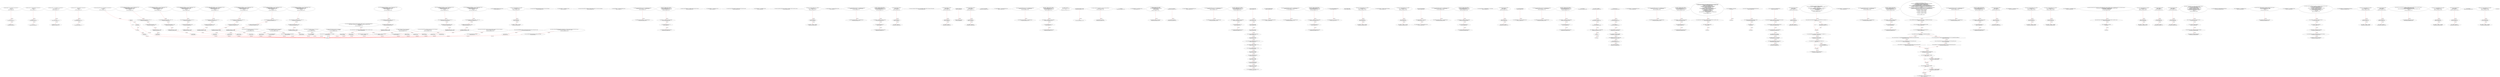 digraph  {
13 [label="2_ function add(uint a, uint b) internal pure returns(uint c) {\n        c = a + b;\n        require(c >= a);\n    }\n13-function_definition-3-6", method="add(uint a,uint b)", type_label=function_definition];
31 [label="3_ c = a + b;\n31-expression_statement-4-4", method="add(uint a,uint b)", type_label=expression_statement];
37 [label="4_ require(c >= a);\n37-expression_statement-5-5", method="add(uint a,uint b)", type_label=expression_statement];
44 [label="6_ function sub(uint a, uint b) internal pure returns(uint c) {\n        require(b <= a);\n        c = a - b;\n    }\n44-function_definition-7-10", method="sub(uint a,uint b)", type_label=function_definition];
62 [label="7_ require(b <= a);\n62-expression_statement-8-8", method="sub(uint a,uint b)", type_label=expression_statement];
69 [label="8_ c = a - b;\n69-expression_statement-9-9", method="sub(uint a,uint b)", type_label=expression_statement];
75 [label="10_ function mul(uint a, uint b) internal pure returns(uint c) {\n        c = a * b;\n        require(a == 0 || c / a == b);\n    }\n75-function_definition-11-14", method="mul(uint a,uint b)", type_label=function_definition];
93 [label="11_ c = a * b;\n93-expression_statement-12-12", method="mul(uint a,uint b)", type_label=expression_statement];
99 [label="12_ require(a == 0 || c / a == b);\n99-expression_statement-13-13", method="mul(uint a,uint b)", type_label=expression_statement];
112 [label="14_ function div(uint a, uint b) internal pure returns(uint c) {\n        require(b > 0);\n        c = a / b;\n    }\n112-function_definition-15-18", method="div(uint a,uint b)", type_label=function_definition];
130 [label="15_ require(b > 0);\n130-expression_statement-16-16", method="div(uint a,uint b)", type_label=expression_statement];
137 [label="16_ c = a / b;\n137-expression_statement-17-17", method="div(uint a,uint b)", type_label=expression_statement];
146 [label="20_ function limitLessThan(uint a, uint b) internal pure returns(uint c) {\n        if (a > b) return b;\n        return a;\n    }\n146-function_definition-21-24", method="limitLessThan(uint a,uint b)", type_label=function_definition];
164 [label="21_ if_a > b\n164-if-22-22", method="limitLessThan(uint a,uint b)", type_label=if];
3192 [label="21_ end_if", method="limitLessThan(uint a,uint b)", type_label=end_if];
168 [label="21_ return b;\n168-return-22-22", method="limitLessThan(uint a,uint b)", type_label=return];
170 [label="22_ return a;\n170-return-23-23", method="limitLessThan(uint a,uint b)", type_label=return];
175 [label="26_ function totalSupply() public view returns(uint);\n175-function_definition-27-27", method="totalSupply()", type_label=function_definition];
183 [label="27_ function bug_intou28(uint8 p_intou28) public{\n    uint8 vundflw1=0;\n    vundflw1 = vundflw1 + p_intou28;    \n}\n183-function_definition-28-31", method="bug_intou28(uint8 p_intou28)", type_label=function_definition];
191 [label="28_ uint8 vundflw1=0;\n191-new_variable-29-29", method="bug_intou28(uint8 p_intou28)", type_label=new_variable];
197 [label="29_ vundflw1 = vundflw1 + p_intou28;\n197-expression_statement-30-30", method="bug_intou28(uint8 p_intou28)", type_label=expression_statement];
203 [label="31_ function balanceOf(address tokenOwner) public view returns(uint balance);\n203-function_definition-32-32", method="balanceOf(address tokenOwner)", type_label=function_definition];
216 [label="32_ mapping(address => uint) balances_intou34;\n216-new_variable-33-33", method="", type_label=new_variable];
222 [label="33_ function transfer_intou34(address _to, uint _value) public returns (bool) {\n    require(balances_intou34[msg.sender] - _value >= 0);   \n    balances_intou34[msg.sender] -= _value;   \n    balances_intou34[_to] += _value;   \n    return true;\n  }\n222-function_definition-34-39", method="transfer_intou34(address _to,uint _value)", type_label=function_definition];
238 [label="34_ require(balances_intou34[msg.sender] - _value >= 0);\n238-expression_statement-35-35", method="transfer_intou34(address _to,uint _value)", type_label=expression_statement];
251 [label="35_ balances_intou34[msg.sender] -= _value;\n251-expression_statement-36-36", method="transfer_intou34(address _to,uint _value)", type_label=expression_statement];
259 [label="36_ balances_intou34[_to] += _value;\n259-expression_statement-37-37", method="transfer_intou34(address _to,uint _value)", type_label=expression_statement];
265 [label="37_ return true;\n265-return-38-38", method="transfer_intou34(address _to,uint _value)", type_label=return];
268 [label="39_ function allowance(address tokenOwner, address spender) public view returns(uint remaining);\n268-function_definition-40-40", method="allowance(address tokenOwner,address spender)", type_label=function_definition];
285 [label="40_ mapping(address => uint) public lockTime_intou21;\n285-new_variable-41-41", method="", type_label=new_variable];
292 [label="41_ function increaseLockTime_intou21(uint _secondsToIncrease) public {\n        lockTime_intou21[msg.sender] += _secondsToIncrease;   \n    }\n292-function_definition-42-44", method="increaseLockTime_intou21(uint _secondsToIncrease)", type_label=function_definition];
300 [label="42_ lockTime_intou21[msg.sender] += _secondsToIncrease;\n300-expression_statement-43-43", method="increaseLockTime_intou21(uint _secondsToIncrease)", type_label=expression_statement];
308 [label="44_ function withdraw_intou21() public {\n        require(now > lockTime_intou21[msg.sender]);    \n        uint transferValue_intou21 = 10;           \n        msg.sender.transfer(transferValue_intou21);\n    }\n308-function_definition-45-49", method="withdraw_intou21()", type_label=function_definition];
312 [label="45_ require(now > lockTime_intou21[msg.sender]);\n312-expression_statement-46-46", method="withdraw_intou21()", type_label=expression_statement];
323 [label="46_ uint transferValue_intou21 = 10;\n323-new_variable-47-47", method="withdraw_intou21()", type_label=new_variable];
329 [label="47_ msg.sender.transfer(transferValue_intou21);\n329-expression_statement-48-48", method="withdraw_intou21()", type_label=expression_statement];
338 [label="49_ function transfer(address to, uint tokens) public returns(bool success);\n338-function_definition-50-50", method="transfer(address to,uint tokens)", type_label=function_definition];
354 [label="50_ mapping(address => uint) balances_intou10;\n354-new_variable-51-51", method="", type_label=new_variable];
360 [label="51_ function transfer_intou10(address _to, uint _value) public returns (bool) {\n    require(balances_intou10[msg.sender] - _value >= 0);   \n    balances_intou10[msg.sender] -= _value;   \n    balances_intou10[_to] += _value;   \n    return true;\n  }\n360-function_definition-52-57", method="transfer_intou10(address _to,uint _value)", type_label=function_definition];
376 [label="52_ require(balances_intou10[msg.sender] - _value >= 0);\n376-expression_statement-53-53", method="transfer_intou10(address _to,uint _value)", type_label=expression_statement];
389 [label="53_ balances_intou10[msg.sender] -= _value;\n389-expression_statement-54-54", method="transfer_intou10(address _to,uint _value)", type_label=expression_statement];
397 [label="54_ balances_intou10[_to] += _value;\n397-expression_statement-55-55", method="transfer_intou10(address _to,uint _value)", type_label=expression_statement];
403 [label="55_ return true;\n403-return-56-56", method="transfer_intou10(address _to,uint _value)", type_label=return];
406 [label="57_ function approve(address spender, uint tokens) public returns(bool success);\n406-function_definition-58-58", method="approve(address spender,uint tokens)", type_label=function_definition];
422 [label="58_ mapping(address => uint) balances_intou22;\n422-new_variable-59-59", method="", type_label=new_variable];
428 [label="59_ function transfer_intou22(address _to, uint _value) public returns (bool) {\n    require(balances_intou22[msg.sender] - _value >= 0);   \n    balances_intou22[msg.sender] -= _value;   \n    balances_intou22[_to] += _value;   \n    return true;\n  }\n428-function_definition-60-65", method="transfer_intou22(address _to,uint _value)", type_label=function_definition];
444 [label="60_ require(balances_intou22[msg.sender] - _value >= 0);\n444-expression_statement-61-61", method="transfer_intou22(address _to,uint _value)", type_label=expression_statement];
457 [label="61_ balances_intou22[msg.sender] -= _value;\n457-expression_statement-62-62", method="transfer_intou22(address _to,uint _value)", type_label=expression_statement];
465 [label="62_ balances_intou22[_to] += _value;\n465-expression_statement-63-63", method="transfer_intou22(address _to,uint _value)", type_label=expression_statement];
471 [label="63_ return true;\n471-return-64-64", method="transfer_intou22(address _to,uint _value)", type_label=return];
474 [label="65_ function transferFrom(address from, address to, uint tokens) public returns(bool success);\n474-function_definition-66-66", method="transferFrom(address from,address to,uint tokens)", type_label=function_definition];
494 [label="66_ function bug_intou12(uint8 p_intou12) public{\n    uint8 vundflw1=0;\n    vundflw1 = vundflw1 + p_intou12;    \n}\n494-function_definition-67-70", method="bug_intou12(uint8 p_intou12)", type_label=function_definition];
502 [label="67_ uint8 vundflw1=0;\n502-new_variable-68-68", method="bug_intou12(uint8 p_intou12)", type_label=new_variable];
508 [label="68_ vundflw1 = vundflw1 + p_intou12;\n508-expression_statement-69-69", method="bug_intou12(uint8 p_intou12)", type_label=expression_statement];
514 [label="70_ mapping(address => uint) public lockTime_intou33;\n514-new_variable-71-71", method="", type_label=new_variable];
521 [label="71_ function increaseLockTime_intou33(uint _secondsToIncrease) public {\n        lockTime_intou33[msg.sender] += _secondsToIncrease;   \n    }\n521-function_definition-72-74", method="increaseLockTime_intou33(uint _secondsToIncrease)", type_label=function_definition];
529 [label="72_ lockTime_intou33[msg.sender] += _secondsToIncrease;\n529-expression_statement-73-73", method="increaseLockTime_intou33(uint _secondsToIncrease)", type_label=expression_statement];
537 [label="74_ function withdraw_intou33() public {\n        require(now > lockTime_intou33[msg.sender]);    \n        uint transferValue_intou33 = 10;           \n        msg.sender.transfer(transferValue_intou33);\n    }\n537-function_definition-75-79", method="withdraw_intou33()", type_label=function_definition];
541 [label="75_ require(now > lockTime_intou33[msg.sender]);\n541-expression_statement-76-76", method="withdraw_intou33()", type_label=expression_statement];
552 [label="76_ uint transferValue_intou33 = 10;\n552-new_variable-77-77", method="withdraw_intou33()", type_label=new_variable];
558 [label="77_ msg.sender.transfer(transferValue_intou33);\n558-expression_statement-78-78", method="withdraw_intou33()", type_label=expression_statement];
581 [label="80_ function bug_intou27() public{\n    uint8 vundflw =0;\n    vundflw = vundflw -10;    \n}\n581-function_definition-81-84", method="bug_intou27()", type_label=function_definition];
585 [label="81_ uint8 vundflw =0;\n585-new_variable-82-82", method="bug_intou27()", type_label=new_variable];
591 [label="82_ vundflw = vundflw -10;\n591-expression_statement-83-83", method="bug_intou27()", type_label=expression_statement];
614 [label="87_ function receiveApproval(address from, uint256 tokens, address token, bytes memory data) public;\n614-function_definition-88-88", method="receiveApproval(address from,uint256 tokens,address token,bytes memory data)", type_label=function_definition];
633 [label="88_ function bug_intou11() public{\n    uint8 vundflw =0;\n    vundflw = vundflw -10;    \n}\n633-function_definition-89-92", method="bug_intou11()", type_label=function_definition];
637 [label="89_ uint8 vundflw =0;\n637-new_variable-90-90", method="bug_intou11()", type_label=new_variable];
643 [label="90_ vundflw = vundflw -10;\n643-expression_statement-91-91", method="bug_intou11()", type_label=expression_statement];
652 [label="94_ address public owner;\n652-new_variable-95-95", method="", type_label=new_variable];
657 [label="95_ address public newOwner;\n657-new_variable-96-96", method="", type_label=new_variable];
662 [label="96_ function bug_intou31() public{\n    uint8 vundflw =0;\n    vundflw = vundflw -10;    \n}\n662-function_definition-97-100", method="bug_intou31()", type_label=function_definition];
666 [label="97_ uint8 vundflw =0;\n666-new_variable-98-98", method="bug_intou31()", type_label=new_variable];
672 [label="98_ vundflw = vundflw -10;\n672-expression_statement-99-99", method="bug_intou31()", type_label=expression_statement];
690 [label="102_ owner = msg.sender;\n690-expression_statement-103-103", method="", type_label=expression_statement];
696 [label="104_ mapping(address => uint) public lockTime_intou1;\n696-new_variable-105-105", method="", type_label=new_variable];
703 [label="105_ function increaseLockTime_intou1(uint _secondsToIncrease) public {\n        lockTime_intou1[msg.sender] += _secondsToIncrease;   \n    }\n703-function_definition-106-108", method="increaseLockTime_intou1(uint _secondsToIncrease)", type_label=function_definition];
711 [label="106_ lockTime_intou1[msg.sender] += _secondsToIncrease;\n711-expression_statement-107-107", method="increaseLockTime_intou1(uint _secondsToIncrease)", type_label=expression_statement];
719 [label="108_ function withdraw_ovrflow1() public {\n        require(now > lockTime_intou1[msg.sender]);    \n        uint transferValue_intou1 = 10;           \n        msg.sender.transfer(transferValue_intou1);\n    }\n719-function_definition-109-113", method="withdraw_ovrflow1()", type_label=function_definition];
723 [label="109_ require(now > lockTime_intou1[msg.sender]);\n723-expression_statement-110-110", method="withdraw_ovrflow1()", type_label=expression_statement];
734 [label="110_ uint transferValue_intou1 = 10;\n734-new_variable-111-111", method="withdraw_ovrflow1()", type_label=new_variable];
740 [label="111_ msg.sender.transfer(transferValue_intou1);\n740-expression_statement-112-112", method="withdraw_ovrflow1()", type_label=expression_statement];
749 [label="113_ modifier onlyOwner {\n        require(msg.sender == owner);\n        _;\n    }\n749-expression_statement-114-117", method="", type_label=expression_statement];
752 [label="114_ require(msg.sender == owner);\n752-expression_statement-115-115", method="", type_label=expression_statement];
761 [label="115_ _;\n761-expression_statement-116-116", method="", type_label=expression_statement];
763 [label="117_ function transferOwnership(address _newOwner) public onlyOwner {\n        newOwner = _newOwner;\n    }\n763-function_definition-118-120", method="transferOwnership(address _newOwner)", type_label=function_definition];
770 [label="117_ onlyOwner\n770-expression_statement-118-118", method="transferOwnership(address _newOwner)", type_label=expression_statement];
773 [label="118_ newOwner = _newOwner;\n773-expression_statement-119-119", method="transferOwnership(address _newOwner)", type_label=expression_statement];
777 [label="120_ mapping(address => uint) balances_intou2;\n777-new_variable-121-121", method="", type_label=new_variable];
783 [label="121_ function transfer_undrflow2(address _to, uint _value) public returns (bool) {\n    require(balances_intou2[msg.sender] - _value >= 0);   \n    balances_intou2[msg.sender] -= _value;   \n    balances_intou2[_to] += _value;   \n    return true;\n  }\n783-function_definition-122-127", method="transfer_undrflow2(address _to,uint _value)", type_label=function_definition];
799 [label="122_ require(balances_intou2[msg.sender] - _value >= 0);\n799-expression_statement-123-123", method="transfer_undrflow2(address _to,uint _value)", type_label=expression_statement];
812 [label="123_ balances_intou2[msg.sender] -= _value;\n812-expression_statement-124-124", method="transfer_undrflow2(address _to,uint _value)", type_label=expression_statement];
820 [label="124_ balances_intou2[_to] += _value;\n820-expression_statement-125-125", method="transfer_undrflow2(address _to,uint _value)", type_label=expression_statement];
826 [label="125_ return true;\n826-return-126-126", method="transfer_undrflow2(address _to,uint _value)", type_label=return];
829 [label="127_ function acceptOwnership() public {\n        require(msg.sender == newOwner);\n        emit OwnershipTransferred(owner, newOwner);\n        owner = newOwner;\n        newOwner = address(0);\n    }\n829-function_definition-128-133", method="acceptOwnership()", type_label=function_definition];
833 [label="128_ require(msg.sender == newOwner);\n833-expression_statement-129-129", method="acceptOwnership()", type_label=expression_statement];
848 [label="130_ owner = newOwner;\n848-expression_statement-131-131", method="acceptOwnership()", type_label=expression_statement];
852 [label="131_ newOwner = address(0);\n852-expression_statement-132-132", method="acceptOwnership()", type_label=expression_statement];
858 [label="133_ mapping(address => uint) public lockTime_intou17;\n858-new_variable-134-134", method="", type_label=new_variable];
865 [label="134_ function increaseLockTime_intou17(uint _secondsToIncrease) public {\n        lockTime_intou17[msg.sender] += _secondsToIncrease;   \n    }\n865-function_definition-135-137", method="increaseLockTime_intou17(uint _secondsToIncrease)", type_label=function_definition];
873 [label="135_ lockTime_intou17[msg.sender] += _secondsToIncrease;\n873-expression_statement-136-136", method="increaseLockTime_intou17(uint _secondsToIncrease)", type_label=expression_statement];
881 [label="137_ function withdraw_intou17() public {\n        require(now > lockTime_intou17[msg.sender]);    \n        uint transferValue_intou17 = 10;           \n        msg.sender.transfer(transferValue_intou17);\n    }\n881-function_definition-138-142", method="withdraw_intou17()", type_label=function_definition];
885 [label="138_ require(now > lockTime_intou17[msg.sender]);\n885-expression_statement-139-139", method="withdraw_intou17()", type_label=expression_statement];
896 [label="139_ uint transferValue_intou17 = 10;\n896-new_variable-140-140", method="withdraw_intou17()", type_label=new_variable];
902 [label="140_ msg.sender.transfer(transferValue_intou17);\n902-expression_statement-141-141", method="withdraw_intou17()", type_label=expression_statement];
930 [label="146_ string public symbol;\n930-new_variable-147-147", method="", type_label=new_variable];
935 [label="147_ string public name;\n935-new_variable-148-148", method="", type_label=new_variable];
940 [label="148_ uint8 public decimals;\n940-new_variable-149-149", method="", type_label=new_variable];
945 [label="149_ uint public _totalSupply;\n945-new_variable-150-150", method="", type_label=new_variable];
950 [label="150_ uint public latestDifficultyPeriodStarted;\n950-new_variable-151-151", method="", type_label=new_variable];
955 [label="151_ uint public epochCount;\n955-new_variable-152-152", method="", type_label=new_variable];
960 [label="152_ uint public _BLOCKS_PER_READJUSTMENT = 1024;\n960-new_variable-153-153", method="", type_label=new_variable];
966 [label="153_ uint public _MINIMUM_TARGET = 2 ** 16;\n966-new_variable-154-154", method="", type_label=new_variable];
974 [label="154_ uint public _MAXIMUM_TARGET = 2 ** 234;\n974-new_variable-155-155", method="", type_label=new_variable];
982 [label="155_ uint public miningTarget;\n982-new_variable-156-156", method="", type_label=new_variable];
987 [label="156_ bytes32 public challengeNumber;\n987-new_variable-157-157", method="", type_label=new_variable];
992 [label="157_ uint public rewardEra;\n992-new_variable-158-158", method="", type_label=new_variable];
997 [label="158_ uint public maxSupplyForEra;\n997-new_variable-159-159", method="", type_label=new_variable];
1002 [label="159_ address public lastRewardTo;\n1002-new_variable-160-160", method="", type_label=new_variable];
1007 [label="160_ mapping(address => uint) balances_intou18;\n1007-new_variable-161-161", method="", type_label=new_variable];
1013 [label="161_ function transfer_intou18(address _to, uint _value) public returns (bool) {\n    require(balances_intou18[msg.sender] - _value >= 0);   \n    balances_intou18[msg.sender] -= _value;   \n    balances_intou18[_to] += _value;   \n    return true;\n  }\n1013-function_definition-162-167", method="transfer_intou18(address _to,uint _value)", type_label=function_definition];
1029 [label="162_ require(balances_intou18[msg.sender] - _value >= 0);\n1029-expression_statement-163-163", method="transfer_intou18(address _to,uint _value)", type_label=expression_statement];
1042 [label="163_ balances_intou18[msg.sender] -= _value;\n1042-expression_statement-164-164", method="transfer_intou18(address _to,uint _value)", type_label=expression_statement];
1050 [label="164_ balances_intou18[_to] += _value;\n1050-expression_statement-165-165", method="transfer_intou18(address _to,uint _value)", type_label=expression_statement];
1056 [label="165_ return true;\n1056-return-166-166", method="transfer_intou18(address _to,uint _value)", type_label=return];
1059 [label="167_ uint public lastRewardAmount;\n1059-new_variable-168-168", method="", type_label=new_variable];
1064 [label="168_ mapping(address => uint) public lockTime_intou29;\n1064-new_variable-169-169", method="", type_label=new_variable];
1071 [label="169_ function increaseLockTime_intou29(uint _secondsToIncrease) public {\n        lockTime_intou29[msg.sender] += _secondsToIncrease;   \n    }\n1071-function_definition-170-172", method="increaseLockTime_intou29(uint _secondsToIncrease)", type_label=function_definition];
1079 [label="170_ lockTime_intou29[msg.sender] += _secondsToIncrease;\n1079-expression_statement-171-171", method="increaseLockTime_intou29(uint _secondsToIncrease)", type_label=expression_statement];
1087 [label="172_ function withdraw_intou29() public {\n        require(now > lockTime_intou29[msg.sender]);    \n        uint transferValue_intou29 = 10;           \n        msg.sender.transfer(transferValue_intou29);\n    }\n1087-function_definition-173-177", method="withdraw_intou29()", type_label=function_definition];
1091 [label="173_ require(now > lockTime_intou29[msg.sender]);\n1091-expression_statement-174-174", method="withdraw_intou29()", type_label=expression_statement];
1102 [label="174_ uint transferValue_intou29 = 10;\n1102-new_variable-175-175", method="withdraw_intou29()", type_label=new_variable];
1108 [label="175_ msg.sender.transfer(transferValue_intou29);\n1108-expression_statement-176-176", method="withdraw_intou29()", type_label=expression_statement];
1117 [label="177_ uint public lastRewardEthBlockNumber;\n1117-new_variable-178-178", method="", type_label=new_variable];
1122 [label="178_ mapping(address => uint) balances_intou6;\n1122-new_variable-179-179", method="", type_label=new_variable];
1128 [label="179_ function transfer_intou62(address _to, uint _value) public returns (bool) {\n    require(balances_intou6[msg.sender] - _value >= 0);   \n    balances_intou6[msg.sender] -= _value;   \n    balances_intou6[_to] += _value;   \n    return true;\n  }\n1128-function_definition-180-185", method="transfer_intou62(address _to,uint _value)", type_label=function_definition];
1144 [label="180_ require(balances_intou6[msg.sender] - _value >= 0);\n1144-expression_statement-181-181", method="transfer_intou62(address _to,uint _value)", type_label=expression_statement];
1157 [label="181_ balances_intou6[msg.sender] -= _value;\n1157-expression_statement-182-182", method="transfer_intou62(address _to,uint _value)", type_label=expression_statement];
1165 [label="182_ balances_intou6[_to] += _value;\n1165-expression_statement-183-183", method="transfer_intou62(address _to,uint _value)", type_label=expression_statement];
1171 [label="183_ return true;\n1171-return-184-184", method="transfer_intou62(address _to,uint _value)", type_label=return];
1174 [label="185_ bool locked = false;\n1174-new_variable-186-186", method="", type_label=new_variable];
1180 [label="186_ function bug_intou16(uint8 p_intou16) public{\n    uint8 vundflw1=0;\n    vundflw1 = vundflw1 + p_intou16;    \n}\n1180-function_definition-187-190", method="bug_intou16(uint8 p_intou16)", type_label=function_definition];
1188 [label="187_ uint8 vundflw1=0;\n1188-new_variable-188-188", method="bug_intou16(uint8 p_intou16)", type_label=new_variable];
1194 [label="188_ vundflw1 = vundflw1 + p_intou16;\n1194-expression_statement-189-189", method="bug_intou16(uint8 p_intou16)", type_label=expression_statement];
1200 [label="190_ mapping(bytes32 => bytes32) solutionForChallenge;\n1200-new_variable-191-191", method="", type_label=new_variable];
1206 [label="191_ function bug_intou24(uint8 p_intou24) public{\n    uint8 vundflw1=0;\n    vundflw1 = vundflw1 + p_intou24;    \n}\n1206-function_definition-192-195", method="bug_intou24(uint8 p_intou24)", type_label=function_definition];
1214 [label="192_ uint8 vundflw1=0;\n1214-new_variable-193-193", method="bug_intou24(uint8 p_intou24)", type_label=new_variable];
1220 [label="193_ vundflw1 = vundflw1 + p_intou24;\n1220-expression_statement-194-194", method="bug_intou24(uint8 p_intou24)", type_label=expression_statement];
1226 [label="195_ uint public tokensMinted;\n1226-new_variable-196-196", method="", type_label=new_variable];
1231 [label="196_ mapping(address => uint) balances;\n1231-new_variable-197-197", method="", type_label=new_variable];
1237 [label="197_ mapping(address => uint) public lockTime_intou5;\n1237-new_variable-198-198", method="", type_label=new_variable];
1244 [label="198_ function increaseLockTime_intou5(uint _secondsToIncrease) public {\n        lockTime_intou5[msg.sender] += _secondsToIncrease;   \n    }\n1244-function_definition-199-201", method="increaseLockTime_intou5(uint _secondsToIncrease)", type_label=function_definition];
1252 [label="199_ lockTime_intou5[msg.sender] += _secondsToIncrease;\n1252-expression_statement-200-200", method="increaseLockTime_intou5(uint _secondsToIncrease)", type_label=expression_statement];
1260 [label="201_ function withdraw_intou5() public {\n        require(now > lockTime_intou5[msg.sender]);    \n        uint transferValue_intou5 = 10;           \n        msg.sender.transfer(transferValue_intou5);\n    }\n1260-function_definition-202-206", method="withdraw_intou5()", type_label=function_definition];
1264 [label="202_ require(now > lockTime_intou5[msg.sender]);\n1264-expression_statement-203-203", method="withdraw_intou5()", type_label=expression_statement];
1275 [label="203_ uint transferValue_intou5 = 10;\n1275-new_variable-204-204", method="withdraw_intou5()", type_label=new_variable];
1281 [label="204_ msg.sender.transfer(transferValue_intou5);\n1281-expression_statement-205-205", method="withdraw_intou5()", type_label=expression_statement];
1290 [label="206_ mapping(address => mapping(address => uint)) allowed;\n1290-new_variable-207-207", method="", type_label=new_variable];
1298 [label="207_ function bug_intou15() public{\n    uint8 vundflw =0;\n    vundflw = vundflw -10;    \n}\n1298-function_definition-208-211", method="bug_intou15()", type_label=function_definition];
1302 [label="208_ uint8 vundflw =0;\n1302-new_variable-209-209", method="bug_intou15()", type_label=new_variable];
1308 [label="209_ vundflw = vundflw -10;\n1308-expression_statement-210-210", method="bug_intou15()", type_label=expression_statement];
1314 [label="211_ uint public burnPercent;\n1314-new_variable-212-212", method="", type_label=new_variable];
1319 [label="212_ mapping(address => uint) public lockTime_intou13;\n1319-new_variable-213-213", method="", type_label=new_variable];
1326 [label="213_ function increaseLockTime_intou13(uint _secondsToIncrease) public {\n        lockTime_intou13[msg.sender] += _secondsToIncrease;   \n    }\n1326-function_definition-214-216", method="increaseLockTime_intou13(uint _secondsToIncrease)", type_label=function_definition];
1334 [label="214_ lockTime_intou13[msg.sender] += _secondsToIncrease;\n1334-expression_statement-215-215", method="increaseLockTime_intou13(uint _secondsToIncrease)", type_label=expression_statement];
1342 [label="216_ function withdraw_intou13() public {\n        require(now > lockTime_intou13[msg.sender]);    \n        uint transferValue_intou13 = 10;           \n        msg.sender.transfer(transferValue_intou13);\n    }\n1342-function_definition-217-221", method="withdraw_intou13()", type_label=function_definition];
1346 [label="217_ require(now > lockTime_intou13[msg.sender]);\n1346-expression_statement-218-218", method="withdraw_intou13()", type_label=expression_statement];
1357 [label="218_ uint transferValue_intou13 = 10;\n1357-new_variable-219-219", method="withdraw_intou13()", type_label=new_variable];
1363 [label="219_ msg.sender.transfer(transferValue_intou13);\n1363-expression_statement-220-220", method="withdraw_intou13()", type_label=expression_statement];
1391 [label="222_ onlyOwner\n1391-expression_statement-223-223", method="", type_label=expression_statement];
1394 [label="223_ symbol = \"YESBUZ\";\n1394-expression_statement-224-224", method="", type_label=expression_statement];
1399 [label="224_ name = \"Yesbuzz\";\n1399-expression_statement-225-225", method="", type_label=expression_statement];
1404 [label="225_ decimals = 8;\n1404-expression_statement-226-226", method="", type_label=expression_statement];
1408 [label="226_ _totalSupply = 21000000 * 10 ** uint(decimals);\n1408-expression_statement-227-227", method="", type_label=expression_statement];
1418 [label="227_ if\n1418-if-228-228", method="", type_label=if];
4446 [label="227_ end_if", method="", type_label=end_if];
1422 [label="228_ locked = true;\n1422-expression_statement-229-229", method="", type_label=expression_statement];
1427 [label="229_ tokensMinted = 0;\n1427-expression_statement-230-230", method="", type_label=expression_statement];
1431 [label="230_ rewardEra = 0;\n1431-expression_statement-231-231", method="", type_label=expression_statement];
1435 [label="231_ maxSupplyForEra = _totalSupply.div(2);\n1435-expression_statement-232-232", method="", type_label=expression_statement];
1444 [label="232_ miningTarget = _MAXIMUM_TARGET;\n1444-expression_statement-233-233", method="", type_label=expression_statement];
1448 [label="233_ latestDifficultyPeriodStarted = block.number;\n1448-expression_statement-234-234", method="", type_label=expression_statement];
1454 [label="234_ burnPercent = 10;\n1454-expression_statement-235-235", method="", type_label=expression_statement];
1458 [label="235_ _startNewMiningEpoch();\n1458-expression_statement-236-236", method="", type_label=expression_statement];
1461 [label="237_ mapping(address => uint) public lockTime_intou37;\n1461-new_variable-238-238", method="", type_label=new_variable];
1468 [label="238_ function increaseLockTime_intou37(uint _secondsToIncrease) public {\n        lockTime_intou37[msg.sender] += _secondsToIncrease;   \n    }\n1468-function_definition-239-241", method="increaseLockTime_intou37(uint _secondsToIncrease)", type_label=function_definition];
1476 [label="239_ lockTime_intou37[msg.sender] += _secondsToIncrease;\n1476-expression_statement-240-240", method="increaseLockTime_intou37(uint _secondsToIncrease)", type_label=expression_statement];
1484 [label="241_ function withdraw_intou37() public {\n        require(now > lockTime_intou37[msg.sender]);    \n        uint transferValue_intou37 = 10;           \n        msg.sender.transfer(transferValue_intou37);\n    }\n1484-function_definition-242-246", method="withdraw_intou37()", type_label=function_definition];
1488 [label="242_ require(now > lockTime_intou37[msg.sender]);\n1488-expression_statement-243-243", method="withdraw_intou37()", type_label=expression_statement];
1499 [label="243_ uint transferValue_intou37 = 10;\n1499-new_variable-244-244", method="withdraw_intou37()", type_label=new_variable];
1505 [label="244_ msg.sender.transfer(transferValue_intou37);\n1505-expression_statement-245-245", method="withdraw_intou37()", type_label=expression_statement];
1514 [label="246_ function mint(uint256 nonce, bytes32 challenge_digest) public returns(bool success) {\n        bytes32 digest = keccak256(abi.encodePacked(challengeNumber, msg.sender, nonce));\n        if (digest != challenge_digest) revert();\n        if (uint256(digest) > miningTarget) revert();\n        bytes32 solution = solutionForChallenge[challengeNumber];\n        solutionForChallenge[challengeNumber] = digest;\n        if (solution != 0x0) revert();  \n        uint reward_amount = getMiningReward();\n        balances[msg.sender] = balances[msg.sender].add(reward_amount);\n        tokensMinted = tokensMinted.add(reward_amount);\n        assert(tokensMinted <= maxSupplyForEra);\n        lastRewardTo = msg.sender;\n        lastRewardAmount = reward_amount;\n        lastRewardEthBlockNumber = block.number;\n        _startNewMiningEpoch();\n        emit Mint(msg.sender, reward_amount, epochCount, challengeNumber);\n        return true;\n    }\n1514-function_definition-247-264", method="mint(uint256 nonce,bytes32 challenge_digest)", type_label=function_definition];
1531 [label="247_ bytes32 digest = keccak256(abi.encodePacked(challengeNumber, msg.sender, nonce));\n1531-new_variable-248-248", method="mint(uint256 nonce,bytes32 challenge_digest)", type_label=new_variable];
1551 [label="248_ if_digest != challenge_digest\n1551-if-249-249", method="mint(uint256 nonce,bytes32 challenge_digest)", type_label=if];
4579 [label="248_ end_if", method="mint(uint256 nonce,bytes32 challenge_digest)", type_label=end_if];
1557 [label="249_ if_uint256(digest) > miningTarget\n1557-if-250-250", method="mint(uint256 nonce,bytes32 challenge_digest)", type_label=if];
4585 [label="249_ end_if", method="mint(uint256 nonce,bytes32 challenge_digest)", type_label=end_if];
1565 [label="250_ bytes32 solution = solutionForChallenge[challengeNumber];\n1565-new_variable-251-251", method="mint(uint256 nonce,bytes32 challenge_digest)", type_label=new_variable];
1573 [label="251_ solutionForChallenge[challengeNumber] = digest;\n1573-expression_statement-252-252", method="mint(uint256 nonce,bytes32 challenge_digest)", type_label=expression_statement];
1579 [label="252_ if_solution != 0x0\n1579-if-253-253", method="mint(uint256 nonce,bytes32 challenge_digest)", type_label=if];
4607 [label="252_ end_if", method="mint(uint256 nonce,bytes32 challenge_digest)", type_label=end_if];
1585 [label="253_ uint reward_amount = getMiningReward();\n1585-new_variable-254-254", method="mint(uint256 nonce,bytes32 challenge_digest)", type_label=new_variable];
1592 [label="254_ balances[msg.sender] = balances[msg.sender].add(reward_amount);\n1592-expression_statement-255-255", method="mint(uint256 nonce,bytes32 challenge_digest)", type_label=expression_statement];
1609 [label="255_ tokensMinted = tokensMinted.add(reward_amount);\n1609-expression_statement-256-256", method="mint(uint256 nonce,bytes32 challenge_digest)", type_label=expression_statement];
1618 [label="256_ assert(tokensMinted <= maxSupplyForEra);\n1618-expression_statement-257-257", method="mint(uint256 nonce,bytes32 challenge_digest)", type_label=expression_statement];
1625 [label="257_ lastRewardTo = msg.sender;\n1625-expression_statement-258-258", method="mint(uint256 nonce,bytes32 challenge_digest)", type_label=expression_statement];
1631 [label="258_ lastRewardAmount = reward_amount;\n1631-expression_statement-259-259", method="mint(uint256 nonce,bytes32 challenge_digest)", type_label=expression_statement];
1635 [label="259_ lastRewardEthBlockNumber = block.number;\n1635-expression_statement-260-260", method="mint(uint256 nonce,bytes32 challenge_digest)", type_label=expression_statement];
1641 [label="260_ _startNewMiningEpoch();\n1641-expression_statement-261-261", method="mint(uint256 nonce,bytes32 challenge_digest)", type_label=expression_statement];
1656 [label="262_ return true;\n1656-return-263-263", method="mint(uint256 nonce,bytes32 challenge_digest)", type_label=return];
1659 [label="264_ function bug_intou3() public{\n    uint8 vundflw =0;\n    vundflw = vundflw -10;    \n}\n1659-function_definition-265-268", method="bug_intou3()", type_label=function_definition];
1663 [label="265_ uint8 vundflw =0;\n1663-new_variable-266-266", method="bug_intou3()", type_label=new_variable];
1669 [label="266_ vundflw = vundflw -10;\n1669-expression_statement-267-267", method="bug_intou3()", type_label=expression_statement];
1675 [label="268_ function _startNewMiningEpoch() internal {\n        if (tokensMinted.add(getMiningReward()) > maxSupplyForEra && rewardEra < 39) {\n            rewardEra = rewardEra + 1;\n        }\n        maxSupplyForEra = _totalSupply - _totalSupply.div(2 ** (rewardEra + 1));\n        epochCount = epochCount.add(1);\n        if (epochCount % _BLOCKS_PER_READJUSTMENT == 0) {\n            _reAdjustDifficulty();\n        }\n        challengeNumber = blockhash(block.number - 1);\n    }\n1675-function_definition-269-279", method="_startNewMiningEpoch()", type_label=function_definition];
1679 [label="269_ if_tokensMinted.add(getMiningReward()) > maxSupplyForEra && rewardEra < 39\n1679-if-270-272", method="_startNewMiningEpoch()", type_label=if];
4707 [label="269_ end_if", method="_startNewMiningEpoch()", type_label=end_if];
1694 [label="270_ rewardEra = rewardEra + 1;\n1694-expression_statement-271-271", method="_startNewMiningEpoch()", type_label=expression_statement];
1700 [label="272_ maxSupplyForEra = _totalSupply - _totalSupply.div(2 ** (rewardEra + 1));\n1700-expression_statement-273-273", method="_startNewMiningEpoch()", type_label=expression_statement];
1716 [label="273_ epochCount = epochCount.add(1);\n1716-expression_statement-274-274", method="_startNewMiningEpoch()", type_label=expression_statement];
1725 [label="274_ if_epochCount % _BLOCKS_PER_READJUSTMENT == 0\n1725-if-275-277", method="_startNewMiningEpoch()", type_label=if];
4753 [label="274_ end_if", method="_startNewMiningEpoch()", type_label=end_if];
1732 [label="275_ _reAdjustDifficulty();\n1732-expression_statement-276-276", method="_startNewMiningEpoch()", type_label=expression_statement];
1735 [label="277_ challengeNumber = blockhash(block.number - 1);\n1735-expression_statement-278-278", method="_startNewMiningEpoch()", type_label=expression_statement];
1746 [label="279_ mapping(address => uint) public lockTime_intou9;\n1746-new_variable-280-280", method="", type_label=new_variable];
1753 [label="280_ function increaseLockTime_intou9(uint _secondsToIncrease) public {\n        lockTime_intou9[msg.sender] += _secondsToIncrease;   \n    }\n1753-function_definition-281-283", method="increaseLockTime_intou9(uint _secondsToIncrease)", type_label=function_definition];
1761 [label="281_ lockTime_intou9[msg.sender] += _secondsToIncrease;\n1761-expression_statement-282-282", method="increaseLockTime_intou9(uint _secondsToIncrease)", type_label=expression_statement];
1769 [label="283_ function withdraw_intou9() public {\n        require(now > lockTime_intou9[msg.sender]);    \n        uint transferValue_intou9 = 10;           \n        msg.sender.transfer(transferValue_intou9);\n    }\n1769-function_definition-284-288", method="withdraw_intou9()", type_label=function_definition];
1773 [label="284_ require(now > lockTime_intou9[msg.sender]);\n1773-expression_statement-285-285", method="withdraw_intou9()", type_label=expression_statement];
1784 [label="285_ uint transferValue_intou9 = 10;\n1784-new_variable-286-286", method="withdraw_intou9()", type_label=new_variable];
1790 [label="286_ msg.sender.transfer(transferValue_intou9);\n1790-expression_statement-287-287", method="withdraw_intou9()", type_label=expression_statement];
1799 [label="288_ function _reAdjustDifficulty() internal {\n        uint ethBlocksSinceLastDifficultyPeriod = block.number - latestDifficultyPeriodStarted;\n        uint epochsMined = _BLOCKS_PER_READJUSTMENT;  \n        uint targetEthBlocksPerDiffPeriod = epochsMined * 60;  \n        if (ethBlocksSinceLastDifficultyPeriod < targetEthBlocksPerDiffPeriod) {\n            uint excess_block_pct = (targetEthBlocksPerDiffPeriod.mul(100)).div(ethBlocksSinceLastDifficultyPeriod);\n            uint excess_block_pct_extra = excess_block_pct.sub(100).limitLessThan(1000);\n            miningTarget = miningTarget.sub(miningTarget.div(2000).mul(excess_block_pct_extra));  \n        } else {\n            uint shortage_block_pct = (ethBlocksSinceLastDifficultyPeriod.mul(100)).div(targetEthBlocksPerDiffPeriod);\n            uint shortage_block_pct_extra = shortage_block_pct.sub(100).limitLessThan(1000);  \n            miningTarget = miningTarget.add(miningTarget.div(2000).mul(shortage_block_pct_extra));  \n        }\n        latestDifficultyPeriodStarted = block.number;\n        if (miningTarget < _MINIMUM_TARGET)  \n        {\n            miningTarget = _MINIMUM_TARGET;\n        }\n        if (miningTarget > _MAXIMUM_TARGET)  \n        {\n            miningTarget = _MAXIMUM_TARGET;\n        }\n    }\n1799-function_definition-289-311", method="_reAdjustDifficulty()", type_label=function_definition];
1803 [label="289_ uint ethBlocksSinceLastDifficultyPeriod = block.number - latestDifficultyPeriodStarted;\n1803-new_variable-290-290", method="_reAdjustDifficulty()", type_label=new_variable];
1813 [label="290_ uint epochsMined = _BLOCKS_PER_READJUSTMENT;\n1813-new_variable-291-291", method="_reAdjustDifficulty()", type_label=new_variable];
1819 [label="291_ uint targetEthBlocksPerDiffPeriod = epochsMined * 60;\n1819-new_variable-292-292", method="_reAdjustDifficulty()", type_label=new_variable];
1827 [label="292_ if_ethBlocksSinceLastDifficultyPeriod < targetEthBlocksPerDiffPeriod\n1827-if-293-301", method="_reAdjustDifficulty()", type_label=if];
4855 [label="292_ end_if", method="_reAdjustDifficulty()", type_label=end_if];
1832 [label="293_ uint excess_block_pct = (targetEthBlocksPerDiffPeriod.mul(100)).div(ethBlocksSinceLastDifficultyPeriod);\n1832-new_variable-294-294", method="_reAdjustDifficulty()", type_label=new_variable];
1849 [label="294_ uint excess_block_pct_extra = excess_block_pct.sub(100).limitLessThan(1000);\n1849-new_variable-295-295", method="_reAdjustDifficulty()", type_label=new_variable];
1865 [label="295_ miningTarget = miningTarget.sub(miningTarget.div(2000).mul(excess_block_pct_extra));\n1865-expression_statement-296-296", method="_reAdjustDifficulty()", type_label=expression_statement];
1885 [label="297_ uint shortage_block_pct = (ethBlocksSinceLastDifficultyPeriod.mul(100)).div(targetEthBlocksPerDiffPeriod);\n1885-new_variable-298-298", method="_reAdjustDifficulty()", type_label=new_variable];
1902 [label="298_ uint shortage_block_pct_extra = shortage_block_pct.sub(100).limitLessThan(1000);\n1902-new_variable-299-299", method="_reAdjustDifficulty()", type_label=new_variable];
1918 [label="299_ miningTarget = miningTarget.add(miningTarget.div(2000).mul(shortage_block_pct_extra));\n1918-expression_statement-300-300", method="_reAdjustDifficulty()", type_label=expression_statement];
1937 [label="301_ latestDifficultyPeriodStarted = block.number;\n1937-expression_statement-302-302", method="_reAdjustDifficulty()", type_label=expression_statement];
1943 [label="302_ if_miningTarget < _MINIMUM_TARGET\n1943-if-303-306", method="_reAdjustDifficulty()", type_label=if];
4971 [label="302_ end_if", method="_reAdjustDifficulty()", type_label=end_if];
1948 [label="304_ miningTarget = _MINIMUM_TARGET;\n1948-expression_statement-305-305", method="_reAdjustDifficulty()", type_label=expression_statement];
1952 [label="306_ if_miningTarget > _MAXIMUM_TARGET\n1952-if-307-310", method="_reAdjustDifficulty()", type_label=if];
4980 [label="306_ end_if", method="_reAdjustDifficulty()", type_label=end_if];
1957 [label="308_ miningTarget = _MAXIMUM_TARGET;\n1957-expression_statement-309-309", method="_reAdjustDifficulty()", type_label=expression_statement];
1961 [label="311_ mapping(address => uint) public lockTime_intou25;\n1961-new_variable-312-312", method="", type_label=new_variable];
1968 [label="312_ function increaseLockTime_intou25(uint _secondsToIncrease) public {\n        lockTime_intou25[msg.sender] += _secondsToIncrease;   \n    }\n1968-function_definition-313-315", method="increaseLockTime_intou25(uint _secondsToIncrease)", type_label=function_definition];
1976 [label="313_ lockTime_intou25[msg.sender] += _secondsToIncrease;\n1976-expression_statement-314-314", method="increaseLockTime_intou25(uint _secondsToIncrease)", type_label=expression_statement];
1984 [label="315_ function withdraw_intou25() public {\n        require(now > lockTime_intou25[msg.sender]);    \n        uint transferValue_intou25 = 10;           \n        msg.sender.transfer(transferValue_intou25);\n    }\n1984-function_definition-316-320", method="withdraw_intou25()", type_label=function_definition];
1988 [label="316_ require(now > lockTime_intou25[msg.sender]);\n1988-expression_statement-317-317", method="withdraw_intou25()", type_label=expression_statement];
1999 [label="317_ uint transferValue_intou25 = 10;\n1999-new_variable-318-318", method="withdraw_intou25()", type_label=new_variable];
2005 [label="318_ msg.sender.transfer(transferValue_intou25);\n2005-expression_statement-319-319", method="withdraw_intou25()", type_label=expression_statement];
2014 [label="320_ function getChallengeNumber() public view returns(bytes32) {\n        return challengeNumber;\n    }\n2014-function_definition-321-323", method="getChallengeNumber()", type_label=function_definition];
2023 [label="321_ return challengeNumber;\n2023-return-322-322", method="getChallengeNumber()", type_label=return];
2025 [label="323_ function bug_intou19() public{\n    uint8 vundflw =0;\n    vundflw = vundflw -10;    \n}\n2025-function_definition-324-327", method="bug_intou19()", type_label=function_definition];
2029 [label="324_ uint8 vundflw =0;\n2029-new_variable-325-325", method="bug_intou19()", type_label=new_variable];
2035 [label="325_ vundflw = vundflw -10;\n2035-expression_statement-326-326", method="bug_intou19()", type_label=expression_statement];
2041 [label="327_ function getMiningDifficulty() public view returns(uint) {\n        return _MAXIMUM_TARGET.div(miningTarget);\n    }\n2041-function_definition-328-330", method="getMiningDifficulty()", type_label=function_definition];
2050 [label="328_ return _MAXIMUM_TARGET.div(miningTarget);\n2050-return-329-329", method="getMiningDifficulty()", type_label=return];
2057 [label="330_ mapping(address => uint) balances_intou26;\n2057-new_variable-331-331", method="", type_label=new_variable];
2063 [label="331_ function transfer_intou26(address _to, uint _value) public returns (bool) {\n    require(balances_intou26[msg.sender] - _value >= 0);   \n    balances_intou26[msg.sender] -= _value;   \n    balances_intou26[_to] += _value;   \n    return true;\n  }\n2063-function_definition-332-337", method="transfer_intou26(address _to,uint _value)", type_label=function_definition];
2079 [label="332_ require(balances_intou26[msg.sender] - _value >= 0);\n2079-expression_statement-333-333", method="transfer_intou26(address _to,uint _value)", type_label=expression_statement];
2092 [label="333_ balances_intou26[msg.sender] -= _value;\n2092-expression_statement-334-334", method="transfer_intou26(address _to,uint _value)", type_label=expression_statement];
2100 [label="334_ balances_intou26[_to] += _value;\n2100-expression_statement-335-335", method="transfer_intou26(address _to,uint _value)", type_label=expression_statement];
2106 [label="335_ return true;\n2106-return-336-336", method="transfer_intou26(address _to,uint _value)", type_label=return];
2109 [label="337_ function getMiningTarget() public view returns(uint) {\n        return miningTarget;\n    }\n2109-function_definition-338-340", method="getMiningTarget()", type_label=function_definition];
2118 [label="338_ return miningTarget;\n2118-return-339-339", method="getMiningTarget()", type_label=return];
2120 [label="340_ function bug_intou20(uint8 p_intou20) public{\n    uint8 vundflw1=0;\n    vundflw1 = vundflw1 + p_intou20;    \n}\n2120-function_definition-341-344", method="bug_intou20(uint8 p_intou20)", type_label=function_definition];
2128 [label="341_ uint8 vundflw1=0;\n2128-new_variable-342-342", method="bug_intou20(uint8 p_intou20)", type_label=new_variable];
2134 [label="342_ vundflw1 = vundflw1 + p_intou20;\n2134-expression_statement-343-343", method="bug_intou20(uint8 p_intou20)", type_label=expression_statement];
2140 [label="344_ function getMiningReward() public view returns(uint) {\n        return (50 * 10 ** uint(decimals)).div(2 ** rewardEra);\n    }\n2140-function_definition-345-347", method="getMiningReward()", type_label=function_definition];
2149 [label="345_ return (50 * 10 ** uint(decimals)).div(2 ** rewardEra);\n2149-return-346-346", method="getMiningReward()", type_label=return];
2165 [label="347_ function bug_intou32(uint8 p_intou32) public{\n    uint8 vundflw1=0;\n    vundflw1 = vundflw1 + p_intou32;    \n}\n2165-function_definition-348-351", method="bug_intou32(uint8 p_intou32)", type_label=function_definition];
2173 [label="348_ uint8 vundflw1=0;\n2173-new_variable-349-349", method="bug_intou32(uint8 p_intou32)", type_label=new_variable];
2179 [label="349_ vundflw1 = vundflw1 + p_intou32;\n2179-expression_statement-350-350", method="bug_intou32(uint8 p_intou32)", type_label=expression_statement];
2185 [label="351_ function getMintDigest(uint256 nonce, bytes32 challenge_number) public view returns(bytes32 digesttest) {\n        bytes32 digest = keccak256(abi.encodePacked(challenge_number, msg.sender, nonce));\n        return digest;\n    }\n2185-function_definition-352-355", method="getMintDigest(uint256 nonce,bytes32 challenge_number)", type_label=function_definition];
2203 [label="352_ bytes32 digest = keccak256(abi.encodePacked(challenge_number, msg.sender, nonce));\n2203-new_variable-353-353", method="getMintDigest(uint256 nonce,bytes32 challenge_number)", type_label=new_variable];
2223 [label="353_ return digest;\n2223-return-354-354", method="getMintDigest(uint256 nonce,bytes32 challenge_number)", type_label=return];
2225 [label="355_ mapping(address => uint) balances_intou38;\n2225-new_variable-356-356", method="", type_label=new_variable];
2231 [label="356_ function transfer_intou38(address _to, uint _value) public returns (bool) {\n    require(balances_intou38[msg.sender] - _value >= 0);   \n    balances_intou38[msg.sender] -= _value;   \n    balances_intou38[_to] += _value;   \n    return true;\n  }\n2231-function_definition-357-362", method="transfer_intou38(address _to,uint _value)", type_label=function_definition];
2247 [label="357_ require(balances_intou38[msg.sender] - _value >= 0);\n2247-expression_statement-358-358", method="transfer_intou38(address _to,uint _value)", type_label=expression_statement];
2260 [label="358_ balances_intou38[msg.sender] -= _value;\n2260-expression_statement-359-359", method="transfer_intou38(address _to,uint _value)", type_label=expression_statement];
2268 [label="359_ balances_intou38[_to] += _value;\n2268-expression_statement-360-360", method="transfer_intou38(address _to,uint _value)", type_label=expression_statement];
2274 [label="360_ return true;\n2274-return-361-361", method="transfer_intou38(address _to,uint _value)", type_label=return];
2277 [label="362_ function checkMintSolution(uint256 nonce, bytes32 challenge_digest, bytes32 challenge_number, uint testTarget) public view returns(bool success) {\n        bytes32 digest = keccak256(abi.encodePacked(challenge_number, msg.sender, nonce));\n        if (uint256(digest) > testTarget) revert();\n        return (digest == challenge_digest);\n    }\n2277-function_definition-363-367", method="checkMintSolution(uint256 nonce,bytes32 challenge_digest,bytes32 challenge_number,uint testTarget)", type_label=function_definition];
2303 [label="363_ bytes32 digest = keccak256(abi.encodePacked(challenge_number, msg.sender, nonce));\n2303-new_variable-364-364", method="checkMintSolution(uint256 nonce,bytes32 challenge_digest,bytes32 challenge_number,uint testTarget)", type_label=new_variable];
2323 [label="364_ if_uint256(digest) > testTarget\n2323-if-365-365", method="checkMintSolution(uint256 nonce,bytes32 challenge_digest,bytes32 challenge_number,uint testTarget)", type_label=if];
5351 [label="364_ end_if", method="checkMintSolution(uint256 nonce,bytes32 challenge_digest,bytes32 challenge_number,uint testTarget)", type_label=end_if];
2331 [label="365_ return (digest == challenge_digest);\n2331-return-366-366", method="checkMintSolution(uint256 nonce,bytes32 challenge_digest,bytes32 challenge_number,uint testTarget)", type_label=return];
2336 [label="367_ function bug_intou4(uint8 p_intou4) public{\n    uint8 vundflw1=0;\n    vundflw1 = vundflw1 + p_intou4;    \n}\n2336-function_definition-368-371", method="bug_intou4(uint8 p_intou4)", type_label=function_definition];
2344 [label="368_ uint8 vundflw1=0;\n2344-new_variable-369-369", method="bug_intou4(uint8 p_intou4)", type_label=new_variable];
2350 [label="369_ vundflw1 = vundflw1 + p_intou4;\n2350-expression_statement-370-370", method="bug_intou4(uint8 p_intou4)", type_label=expression_statement];
2356 [label="371_ function totalSupply() public view returns(uint) {\n        return _totalSupply - balances[address(0)];\n    }\n2356-function_definition-372-374", method="totalSupply()", type_label=function_definition];
2365 [label="372_ return _totalSupply - balances[address(0)];\n2365-return-373-373", method="totalSupply()", type_label=return];
2373 [label="374_ function bug_intou7() public{\n    uint8 vundflw =0;\n    vundflw = vundflw -10;    \n}\n2373-function_definition-375-378", method="bug_intou7()", type_label=function_definition];
2377 [label="375_ uint8 vundflw =0;\n2377-new_variable-376-376", method="bug_intou7()", type_label=new_variable];
2383 [label="376_ vundflw = vundflw -10;\n2383-expression_statement-377-377", method="bug_intou7()", type_label=expression_statement];
2389 [label="378_ function balanceOf(address tokenOwner) public view returns(uint balance) {\n        return balances[tokenOwner];\n    }\n2389-function_definition-379-381", method="balanceOf(address tokenOwner)", type_label=function_definition];
2403 [label="379_ return balances[tokenOwner];\n2403-return-380-380", method="balanceOf(address tokenOwner)", type_label=return];
2407 [label="381_ function bug_intou23() public{\n    uint8 vundflw =0;\n    vundflw = vundflw -10;    \n}\n2407-function_definition-382-385", method="bug_intou23()", type_label=function_definition];
2411 [label="382_ uint8 vundflw =0;\n2411-new_variable-383-383", method="bug_intou23()", type_label=new_variable];
2417 [label="383_ vundflw = vundflw -10;\n2417-expression_statement-384-384", method="bug_intou23()", type_label=expression_statement];
2423 [label="385_ function transfer(address to, uint tokens) public returns(bool success) {\n        uint toBurn = tokens.mul(burnPercent).div(1000);\n        uint toSend = tokens.sub(toBurn);\n        balances[msg.sender] = balances[msg.sender].sub(tokens);\n        balances[to] = balances[to].add(toSend);\n        emit Transfer(msg.sender, to, toSend);\n        balances[address(0)] = balances[address(0)].add(toBurn);\n        emit Transfer(msg.sender, address(0), toBurn);\n        return true;\n    }\n2423-function_definition-386-395", method="transfer(address to,uint tokens)", type_label=function_definition];
2440 [label="386_ uint toBurn = tokens.mul(burnPercent).div(1000);\n2440-new_variable-387-387", method="transfer(address to,uint tokens)", type_label=new_variable];
2456 [label="387_ uint toSend = tokens.sub(toBurn);\n2456-new_variable-388-388", method="transfer(address to,uint tokens)", type_label=new_variable];
2467 [label="388_ balances[msg.sender] = balances[msg.sender].sub(tokens);\n2467-expression_statement-389-389", method="transfer(address to,uint tokens)", type_label=expression_statement];
2484 [label="389_ balances[to] = balances[to].add(toSend);\n2484-expression_statement-390-390", method="transfer(address to,uint tokens)", type_label=expression_statement];
2507 [label="391_ balances[address(0)] = balances[address(0)].add(toBurn);\n2507-expression_statement-392-392", method="transfer(address to,uint tokens)", type_label=expression_statement];
2536 [label="393_ return true;\n2536-return-394-394", method="transfer(address to,uint tokens)", type_label=return];
2539 [label="395_ mapping(address => uint) balances_intou14;\n2539-new_variable-396-396", method="", type_label=new_variable];
2545 [label="396_ function transfer_intou14(address _to, uint _value) public returns (bool) {\n    require(balances_intou14[msg.sender] - _value >= 0);   \n    balances_intou14[msg.sender] -= _value;   \n    balances_intou14[_to] += _value;   \n    return true;\n  }\n2545-function_definition-397-402", method="transfer_intou14(address _to,uint _value)", type_label=function_definition];
2561 [label="397_ require(balances_intou14[msg.sender] - _value >= 0);\n2561-expression_statement-398-398", method="transfer_intou14(address _to,uint _value)", type_label=expression_statement];
2574 [label="398_ balances_intou14[msg.sender] -= _value;\n2574-expression_statement-399-399", method="transfer_intou14(address _to,uint _value)", type_label=expression_statement];
2582 [label="399_ balances_intou14[_to] += _value;\n2582-expression_statement-400-400", method="transfer_intou14(address _to,uint _value)", type_label=expression_statement];
2588 [label="400_ return true;\n2588-return-401-401", method="transfer_intou14(address _to,uint _value)", type_label=return];
2591 [label="402_ function approve(address spender, uint tokens) public returns(bool success) {\n        allowed[msg.sender][spender] = tokens;\n        emit Approval(msg.sender, spender, tokens);\n        return true;\n    }\n2591-function_definition-403-407", method="approve(address spender,uint tokens)", type_label=function_definition];
2608 [label="403_ allowed[msg.sender][spender] = tokens;\n2608-expression_statement-404-404", method="approve(address spender,uint tokens)", type_label=expression_statement];
2628 [label="405_ return true;\n2628-return-406-406", method="approve(address spender,uint tokens)", type_label=return];
2631 [label="407_ mapping(address => uint) balances_intou30;\n2631-new_variable-408-408", method="", type_label=new_variable];
2637 [label="408_ function transfer_intou30(address _to, uint _value) public returns (bool) {\n    require(balances_intou30[msg.sender] - _value >= 0);   \n    balances_intou30[msg.sender] -= _value;   \n    balances_intou30[_to] += _value;   \n    return true;\n  }\n2637-function_definition-409-414", method="transfer_intou30(address _to,uint _value)", type_label=function_definition];
2653 [label="409_ require(balances_intou30[msg.sender] - _value >= 0);\n2653-expression_statement-410-410", method="transfer_intou30(address _to,uint _value)", type_label=expression_statement];
2666 [label="410_ balances_intou30[msg.sender] -= _value;\n2666-expression_statement-411-411", method="transfer_intou30(address _to,uint _value)", type_label=expression_statement];
2674 [label="411_ balances_intou30[_to] += _value;\n2674-expression_statement-412-412", method="transfer_intou30(address _to,uint _value)", type_label=expression_statement];
2680 [label="412_ return true;\n2680-return-413-413", method="transfer_intou30(address _to,uint _value)", type_label=return];
2683 [label="414_ function transferFrom(address from, address to, uint tokens) public returns(bool success) {\n        uint toBurn = tokens.mul(burnPercent).div(1000);\n        uint toSend = tokens.sub(toBurn);\n        balances[from] = balances[from].sub(tokens);\n        allowed[from][msg.sender] = allowed[from][msg.sender].sub(tokens);\n        balances[to] = balances[to].add(toSend);\n        emit Transfer(from, to, toSend);\n        balances[address(0)] = balances[address(0)].add(toBurn);\n        emit Transfer(from, address(0), toBurn);\n        return true;\n    }\n2683-function_definition-415-425", method="transferFrom(address from,address to,uint tokens)", type_label=function_definition];
2704 [label="415_ uint toBurn = tokens.mul(burnPercent).div(1000);\n2704-new_variable-416-416", method="transferFrom(address from,address to,uint tokens)", type_label=new_variable];
2720 [label="416_ uint toSend = tokens.sub(toBurn);\n2720-new_variable-417-417", method="transferFrom(address from,address to,uint tokens)", type_label=new_variable];
2731 [label="417_ balances[from] = balances[from].sub(tokens);\n2731-expression_statement-418-418", method="transferFrom(address from,address to,uint tokens)", type_label=expression_statement];
2744 [label="418_ allowed[from][msg.sender] = allowed[from][msg.sender].sub(tokens);\n2744-expression_statement-419-419", method="transferFrom(address from,address to,uint tokens)", type_label=expression_statement];
2765 [label="419_ balances[to] = balances[to].add(toSend);\n2765-expression_statement-420-420", method="transferFrom(address from,address to,uint tokens)", type_label=expression_statement];
2786 [label="421_ balances[address(0)] = balances[address(0)].add(toBurn);\n2786-expression_statement-422-422", method="transferFrom(address from,address to,uint tokens)", type_label=expression_statement];
2813 [label="423_ return true;\n2813-return-424-424", method="transferFrom(address from,address to,uint tokens)", type_label=return];
2816 [label="425_ function bug_intou8(uint8 p_intou8) public{\n    uint8 vundflw1=0;\n    vundflw1 = vundflw1 + p_intou8;    \n}\n2816-function_definition-426-429", method="bug_intou8(uint8 p_intou8)", type_label=function_definition];
2824 [label="426_ uint8 vundflw1=0;\n2824-new_variable-427-427", method="bug_intou8(uint8 p_intou8)", type_label=new_variable];
2830 [label="427_ vundflw1 = vundflw1 + p_intou8;\n2830-expression_statement-428-428", method="bug_intou8(uint8 p_intou8)", type_label=expression_statement];
2836 [label="429_ function allowance(address tokenOwner, address spender) public view returns(uint remaining) {\n        return allowed[tokenOwner][spender];\n    }\n2836-function_definition-430-432", method="allowance(address tokenOwner,address spender)", type_label=function_definition];
2854 [label="430_ return allowed[tokenOwner][spender];\n2854-return-431-431", method="allowance(address tokenOwner,address spender)", type_label=return];
2860 [label="432_ function bug_intou39() public{\n    uint8 vundflw =0;\n    vundflw = vundflw -10;    \n}\n2860-function_definition-433-436", method="bug_intou39()", type_label=function_definition];
2864 [label="433_ uint8 vundflw =0;\n2864-new_variable-434-434", method="bug_intou39()", type_label=new_variable];
2870 [label="434_ vundflw = vundflw -10;\n2870-expression_statement-435-435", method="bug_intou39()", type_label=expression_statement];
2876 [label="436_ function approveAndCall(address spender, uint tokens, bytes memory data) public returns(bool success) {\n        allowed[msg.sender][spender] = tokens;\n        emit Approval(msg.sender, spender, tokens);\n        ApproveAndCallFallBack(spender).receiveApproval(msg.sender, tokens, address(this), data);\n        return true;\n    }\n2876-function_definition-437-442", method="approveAndCall(address spender,uint tokens,bytes memory data)", type_label=function_definition];
2897 [label="437_ allowed[msg.sender][spender] = tokens;\n2897-expression_statement-438-438", method="approveAndCall(address spender,uint tokens,bytes memory data)", type_label=expression_statement];
2917 [label="439_ ApproveAndCallFallBack(spender).receiveApproval(msg.sender, tokens, address(this), data);\n2917-expression_statement-440-440", method="approveAndCall(address spender,uint tokens,bytes memory data)", type_label=expression_statement];
2937 [label="440_ return true;\n2937-return-441-441", method="approveAndCall(address spender,uint tokens,bytes memory data)", type_label=return];
2940 [label="442_ function bug_intou36(uint8 p_intou36) public{\n    uint8 vundflw1=0;\n    vundflw1 = vundflw1 + p_intou36;    \n}\n2940-function_definition-443-446", method="bug_intou36(uint8 p_intou36)", type_label=function_definition];
2948 [label="443_ uint8 vundflw1=0;\n2948-new_variable-444-444", method="bug_intou36(uint8 p_intou36)", type_label=new_variable];
2954 [label="444_ vundflw1 = vundflw1 + p_intou36;\n2954-expression_statement-445-445", method="bug_intou36(uint8 p_intou36)", type_label=expression_statement];
2966 [label="449_ function bug_intou35() public{\n    uint8 vundflw =0;\n    vundflw = vundflw -10;    \n}\n2966-function_definition-450-453", method="bug_intou35()", type_label=function_definition];
2970 [label="450_ uint8 vundflw =0;\n2970-new_variable-451-451", method="bug_intou35()", type_label=new_variable];
2976 [label="451_ vundflw = vundflw -10;\n2976-expression_statement-452-452", method="bug_intou35()", type_label=expression_statement];
2982 [label="453_ function transferAnyERC20Token(address tokenAddress, uint tokens) public onlyOwner returns(bool success) {\n        return ERC20Interface(tokenAddress).transfer(owner, tokens);\n    }\n2982-function_definition-454-456", method="transferAnyERC20Token(address tokenAddress,uint tokens)", type_label=function_definition];
2993 [label="453_ onlyOwner\n2993-expression_statement-454-454", method="transferAnyERC20Token(address tokenAddress,uint tokens)", type_label=expression_statement];
3001 [label="454_ return ERC20Interface(tokenAddress).transfer(owner, tokens);\n3001-return-455-455", method="transferAnyERC20Token(address tokenAddress,uint tokens)", type_label=return];
3013 [label="456_ function bug_intou40(uint8 p_intou40) public{\n    uint8 vundflw1=0;\n    vundflw1 = vundflw1 + p_intou40;    \n}\n3013-function_definition-457-460", method="bug_intou40(uint8 p_intou40)", type_label=function_definition];
3021 [label="457_ uint8 vundflw1=0;\n3021-new_variable-458-458", method="bug_intou40(uint8 p_intou40)", type_label=new_variable];
3027 [label="458_ vundflw1 = vundflw1 + p_intou40;\n3027-expression_statement-459-459", method="bug_intou40(uint8 p_intou40)", type_label=expression_statement];
1 [label="0_ start_node", method="", type_label=start];
2 [label="0_ exit_node", method="", type_label=exit];
13 -> 31  [color=red, controlflow_type=next_line, edge_type=CFG_edge, key=0, label=next_line];
31 -> 37  [color=red, controlflow_type=next_line, edge_type=CFG_edge, key=0, label=next_line];
44 -> 62  [color=red, controlflow_type=next_line, edge_type=CFG_edge, key=0, label=next_line];
62 -> 69  [color=red, controlflow_type=next_line, edge_type=CFG_edge, key=0, label=next_line];
75 -> 93  [color=red, controlflow_type=next_line, edge_type=CFG_edge, key=0, label=next_line];
93 -> 99  [color=red, controlflow_type=next_line, edge_type=CFG_edge, key=0, label=next_line];
112 -> 130  [color=red, controlflow_type=next_line, edge_type=CFG_edge, key=0, label=next_line];
130 -> 137  [color=red, controlflow_type=next_line, edge_type=CFG_edge, key=0, label=next_line];
146 -> 164  [color=red, controlflow_type=next_line, edge_type=CFG_edge, key=0, label=next_line];
164 -> 168  [color=red, controlflow_type=pos_next, edge_type=CFG_edge, key=0, label=pos_next];
164 -> 3192  [color=red, controlflow_type=neg_next, edge_type=CFG_edge, key=0, label=neg_next];
3192 -> 170  [color=red, controlflow_type=next_line, edge_type=CFG_edge, key=0, label=next_line];
168 -> 3192  [color=red, controlflow_type=end_if, edge_type=CFG_edge, key=0, label=end_if];
168 -> 2  [color=red, controlflow_type=return_exit, edge_type=CFG_edge, key=0, label=return_exit];
170 -> 2  [color=red, controlflow_type=return_exit, edge_type=CFG_edge, key=0, label=return_exit];
183 -> 191  [color=red, controlflow_type=next_line, edge_type=CFG_edge, key=0, label=next_line];
191 -> 197  [color=red, controlflow_type=next_line, edge_type=CFG_edge, key=0, label=next_line];
222 -> 238  [color=red, controlflow_type=next_line, edge_type=CFG_edge, key=0, label=next_line];
238 -> 251  [color=red, controlflow_type=next_line, edge_type=CFG_edge, key=0, label=next_line];
251 -> 259  [color=red, controlflow_type=next_line, edge_type=CFG_edge, key=0, label=next_line];
259 -> 265  [color=red, controlflow_type=next_line, edge_type=CFG_edge, key=0, label=next_line];
265 -> 2  [color=red, controlflow_type=return_exit, edge_type=CFG_edge, key=0, label=return_exit];
292 -> 300  [color=red, controlflow_type=next_line, edge_type=CFG_edge, key=0, label=next_line];
308 -> 312  [color=red, controlflow_type=next_line, edge_type=CFG_edge, key=0, label=next_line];
312 -> 323  [color=red, controlflow_type=next_line, edge_type=CFG_edge, key=0, label=next_line];
323 -> 329  [color=red, controlflow_type=next_line, edge_type=CFG_edge, key=0, label=next_line];
360 -> 376  [color=red, controlflow_type=next_line, edge_type=CFG_edge, key=0, label=next_line];
376 -> 389  [color=red, controlflow_type=next_line, edge_type=CFG_edge, key=0, label=next_line];
389 -> 397  [color=red, controlflow_type=next_line, edge_type=CFG_edge, key=0, label=next_line];
397 -> 403  [color=red, controlflow_type=next_line, edge_type=CFG_edge, key=0, label=next_line];
403 -> 2  [color=red, controlflow_type=return_exit, edge_type=CFG_edge, key=0, label=return_exit];
428 -> 444  [color=red, controlflow_type=next_line, edge_type=CFG_edge, key=0, label=next_line];
444 -> 457  [color=red, controlflow_type=next_line, edge_type=CFG_edge, key=0, label=next_line];
457 -> 465  [color=red, controlflow_type=next_line, edge_type=CFG_edge, key=0, label=next_line];
465 -> 471  [color=red, controlflow_type=next_line, edge_type=CFG_edge, key=0, label=next_line];
471 -> 2  [color=red, controlflow_type=return_exit, edge_type=CFG_edge, key=0, label=return_exit];
494 -> 502  [color=red, controlflow_type=next_line, edge_type=CFG_edge, key=0, label=next_line];
502 -> 508  [color=red, controlflow_type=next_line, edge_type=CFG_edge, key=0, label=next_line];
521 -> 529  [color=red, controlflow_type=next_line, edge_type=CFG_edge, key=0, label=next_line];
537 -> 541  [color=red, controlflow_type=next_line, edge_type=CFG_edge, key=0, label=next_line];
541 -> 552  [color=red, controlflow_type=next_line, edge_type=CFG_edge, key=0, label=next_line];
552 -> 558  [color=red, controlflow_type=next_line, edge_type=CFG_edge, key=0, label=next_line];
581 -> 585  [color=red, controlflow_type=next_line, edge_type=CFG_edge, key=0, label=next_line];
585 -> 591  [color=red, controlflow_type=next_line, edge_type=CFG_edge, key=0, label=next_line];
633 -> 637  [color=red, controlflow_type=next_line, edge_type=CFG_edge, key=0, label=next_line];
637 -> 643  [color=red, controlflow_type=next_line, edge_type=CFG_edge, key=0, label=next_line];
652 -> 657  [color=red, controlflow_type=next_line, edge_type=CFG_edge, key=0, label=next_line];
662 -> 666  [color=red, controlflow_type=next_line, edge_type=CFG_edge, key=0, label=next_line];
666 -> 672  [color=red, controlflow_type=next_line, edge_type=CFG_edge, key=0, label=next_line];
703 -> 711  [color=red, controlflow_type=next_line, edge_type=CFG_edge, key=0, label=next_line];
719 -> 723  [color=red, controlflow_type=next_line, edge_type=CFG_edge, key=0, label=next_line];
723 -> 734  [color=red, controlflow_type=next_line, edge_type=CFG_edge, key=0, label=next_line];
734 -> 740  [color=red, controlflow_type=next_line, edge_type=CFG_edge, key=0, label=next_line];
752 -> 761  [color=red, controlflow_type=next_line, edge_type=CFG_edge, key=0, label=next_line];
763 -> 773  [color=red, controlflow_type=next_line, edge_type=CFG_edge, key=0, label=next_line];
783 -> 799  [color=red, controlflow_type=next_line, edge_type=CFG_edge, key=0, label=next_line];
799 -> 812  [color=red, controlflow_type=next_line, edge_type=CFG_edge, key=0, label=next_line];
812 -> 820  [color=red, controlflow_type=next_line, edge_type=CFG_edge, key=0, label=next_line];
820 -> 826  [color=red, controlflow_type=next_line, edge_type=CFG_edge, key=0, label=next_line];
826 -> 2  [color=red, controlflow_type=return_exit, edge_type=CFG_edge, key=0, label=return_exit];
829 -> 833  [color=red, controlflow_type=next_line, edge_type=CFG_edge, key=0, label=next_line];
848 -> 852  [color=red, controlflow_type=next_line, edge_type=CFG_edge, key=0, label=next_line];
865 -> 873  [color=red, controlflow_type=next_line, edge_type=CFG_edge, key=0, label=next_line];
881 -> 885  [color=red, controlflow_type=next_line, edge_type=CFG_edge, key=0, label=next_line];
885 -> 896  [color=red, controlflow_type=next_line, edge_type=CFG_edge, key=0, label=next_line];
896 -> 902  [color=red, controlflow_type=next_line, edge_type=CFG_edge, key=0, label=next_line];
930 -> 935  [color=red, controlflow_type=next_line, edge_type=CFG_edge, key=0, label=next_line];
935 -> 940  [color=red, controlflow_type=next_line, edge_type=CFG_edge, key=0, label=next_line];
940 -> 945  [color=red, controlflow_type=next_line, edge_type=CFG_edge, key=0, label=next_line];
945 -> 950  [color=red, controlflow_type=next_line, edge_type=CFG_edge, key=0, label=next_line];
950 -> 955  [color=red, controlflow_type=next_line, edge_type=CFG_edge, key=0, label=next_line];
955 -> 960  [color=red, controlflow_type=next_line, edge_type=CFG_edge, key=0, label=next_line];
960 -> 966  [color=red, controlflow_type=next_line, edge_type=CFG_edge, key=0, label=next_line];
966 -> 974  [color=red, controlflow_type=next_line, edge_type=CFG_edge, key=0, label=next_line];
974 -> 982  [color=red, controlflow_type=next_line, edge_type=CFG_edge, key=0, label=next_line];
982 -> 987  [color=red, controlflow_type=next_line, edge_type=CFG_edge, key=0, label=next_line];
987 -> 992  [color=red, controlflow_type=next_line, edge_type=CFG_edge, key=0, label=next_line];
992 -> 997  [color=red, controlflow_type=next_line, edge_type=CFG_edge, key=0, label=next_line];
997 -> 1002  [color=red, controlflow_type=next_line, edge_type=CFG_edge, key=0, label=next_line];
1002 -> 1007  [color=red, controlflow_type=next_line, edge_type=CFG_edge, key=0, label=next_line];
1013 -> 1029  [color=red, controlflow_type=next_line, edge_type=CFG_edge, key=0, label=next_line];
1029 -> 1042  [color=red, controlflow_type=next_line, edge_type=CFG_edge, key=0, label=next_line];
1042 -> 1050  [color=red, controlflow_type=next_line, edge_type=CFG_edge, key=0, label=next_line];
1050 -> 1056  [color=red, controlflow_type=next_line, edge_type=CFG_edge, key=0, label=next_line];
1056 -> 2  [color=red, controlflow_type=return_exit, edge_type=CFG_edge, key=0, label=return_exit];
1059 -> 1064  [color=red, controlflow_type=next_line, edge_type=CFG_edge, key=0, label=next_line];
1071 -> 1079  [color=red, controlflow_type=next_line, edge_type=CFG_edge, key=0, label=next_line];
1087 -> 1091  [color=red, controlflow_type=next_line, edge_type=CFG_edge, key=0, label=next_line];
1091 -> 1102  [color=red, controlflow_type=next_line, edge_type=CFG_edge, key=0, label=next_line];
1102 -> 1108  [color=red, controlflow_type=next_line, edge_type=CFG_edge, key=0, label=next_line];
1117 -> 1122  [color=red, controlflow_type=next_line, edge_type=CFG_edge, key=0, label=next_line];
1128 -> 1144  [color=red, controlflow_type=next_line, edge_type=CFG_edge, key=0, label=next_line];
1144 -> 1157  [color=red, controlflow_type=next_line, edge_type=CFG_edge, key=0, label=next_line];
1157 -> 1165  [color=red, controlflow_type=next_line, edge_type=CFG_edge, key=0, label=next_line];
1165 -> 1171  [color=red, controlflow_type=next_line, edge_type=CFG_edge, key=0, label=next_line];
1171 -> 2  [color=red, controlflow_type=return_exit, edge_type=CFG_edge, key=0, label=return_exit];
1180 -> 1188  [color=red, controlflow_type=next_line, edge_type=CFG_edge, key=0, label=next_line];
1188 -> 1194  [color=red, controlflow_type=next_line, edge_type=CFG_edge, key=0, label=next_line];
1206 -> 1214  [color=red, controlflow_type=next_line, edge_type=CFG_edge, key=0, label=next_line];
1214 -> 1220  [color=red, controlflow_type=next_line, edge_type=CFG_edge, key=0, label=next_line];
1226 -> 1231  [color=red, controlflow_type=next_line, edge_type=CFG_edge, key=0, label=next_line];
1231 -> 1237  [color=red, controlflow_type=next_line, edge_type=CFG_edge, key=0, label=next_line];
1244 -> 1252  [color=red, controlflow_type=next_line, edge_type=CFG_edge, key=0, label=next_line];
1260 -> 1264  [color=red, controlflow_type=next_line, edge_type=CFG_edge, key=0, label=next_line];
1264 -> 1275  [color=red, controlflow_type=next_line, edge_type=CFG_edge, key=0, label=next_line];
1275 -> 1281  [color=red, controlflow_type=next_line, edge_type=CFG_edge, key=0, label=next_line];
1298 -> 1302  [color=red, controlflow_type=next_line, edge_type=CFG_edge, key=0, label=next_line];
1302 -> 1308  [color=red, controlflow_type=next_line, edge_type=CFG_edge, key=0, label=next_line];
1314 -> 1319  [color=red, controlflow_type=next_line, edge_type=CFG_edge, key=0, label=next_line];
1326 -> 1334  [color=red, controlflow_type=next_line, edge_type=CFG_edge, key=0, label=next_line];
1342 -> 1346  [color=red, controlflow_type=next_line, edge_type=CFG_edge, key=0, label=next_line];
1346 -> 1357  [color=red, controlflow_type=next_line, edge_type=CFG_edge, key=0, label=next_line];
1357 -> 1363  [color=red, controlflow_type=next_line, edge_type=CFG_edge, key=0, label=next_line];
1394 -> 1399  [color=red, controlflow_type=next_line, edge_type=CFG_edge, key=0, label=next_line];
1399 -> 1404  [color=red, controlflow_type=next_line, edge_type=CFG_edge, key=0, label=next_line];
1404 -> 1408  [color=red, controlflow_type=next_line, edge_type=CFG_edge, key=0, label=next_line];
1408 -> 1418  [color=red, controlflow_type=next_line, edge_type=CFG_edge, key=0, label=next_line];
1418 -> 4446  [color=red, controlflow_type=neg_next, edge_type=CFG_edge, key=0, label=neg_next];
1422 -> 1427  [color=red, controlflow_type=next_line, edge_type=CFG_edge, key=0, label=next_line];
1427 -> 1431  [color=red, controlflow_type=next_line, edge_type=CFG_edge, key=0, label=next_line];
1431 -> 1435  [color=red, controlflow_type=next_line, edge_type=CFG_edge, key=0, label=next_line];
1435 -> 1444  [color=red, controlflow_type=next_line, edge_type=CFG_edge, key=0, label=next_line];
1444 -> 1448  [color=red, controlflow_type=next_line, edge_type=CFG_edge, key=0, label=next_line];
1448 -> 1454  [color=red, controlflow_type=next_line, edge_type=CFG_edge, key=0, label=next_line];
1454 -> 1458  [color=red, controlflow_type=next_line, edge_type=CFG_edge, key=0, label=next_line];
1468 -> 1476  [color=red, controlflow_type=next_line, edge_type=CFG_edge, key=0, label=next_line];
1484 -> 1488  [color=red, controlflow_type=next_line, edge_type=CFG_edge, key=0, label=next_line];
1488 -> 1499  [color=red, controlflow_type=next_line, edge_type=CFG_edge, key=0, label=next_line];
1499 -> 1505  [color=red, controlflow_type=next_line, edge_type=CFG_edge, key=0, label=next_line];
1514 -> 1531  [color=red, controlflow_type=next_line, edge_type=CFG_edge, key=0, label=next_line];
1531 -> 1551  [color=red, controlflow_type=next_line, edge_type=CFG_edge, key=0, label=next_line];
1551 -> 4579  [color=red, controlflow_type=neg_next, edge_type=CFG_edge, key=0, label=neg_next];
1557 -> 4585  [color=red, controlflow_type=neg_next, edge_type=CFG_edge, key=0, label=neg_next];
1565 -> 1573  [color=red, controlflow_type=next_line, edge_type=CFG_edge, key=0, label=next_line];
1573 -> 1579  [color=red, controlflow_type=next_line, edge_type=CFG_edge, key=0, label=next_line];
1579 -> 4607  [color=red, controlflow_type=neg_next, edge_type=CFG_edge, key=0, label=neg_next];
1585 -> 1592  [color=red, controlflow_type=next_line, edge_type=CFG_edge, key=0, label=next_line];
1592 -> 1609  [color=red, controlflow_type=next_line, edge_type=CFG_edge, key=0, label=next_line];
1609 -> 1618  [color=red, controlflow_type=next_line, edge_type=CFG_edge, key=0, label=next_line];
1618 -> 1625  [color=red, controlflow_type=next_line, edge_type=CFG_edge, key=0, label=next_line];
1625 -> 1631  [color=red, controlflow_type=next_line, edge_type=CFG_edge, key=0, label=next_line];
1631 -> 1635  [color=red, controlflow_type=next_line, edge_type=CFG_edge, key=0, label=next_line];
1635 -> 1641  [color=red, controlflow_type=next_line, edge_type=CFG_edge, key=0, label=next_line];
1656 -> 2  [color=red, controlflow_type=return_exit, edge_type=CFG_edge, key=0, label=return_exit];
1659 -> 1663  [color=red, controlflow_type=next_line, edge_type=CFG_edge, key=0, label=next_line];
1663 -> 1669  [color=red, controlflow_type=next_line, edge_type=CFG_edge, key=0, label=next_line];
1675 -> 1679  [color=red, controlflow_type=next_line, edge_type=CFG_edge, key=0, label=next_line];
1679 -> 1694  [color=red, controlflow_type=pos_next, edge_type=CFG_edge, key=0, label=pos_next];
1679 -> 4707  [color=red, controlflow_type=neg_next, edge_type=CFG_edge, key=0, label=neg_next];
4707 -> 1700  [color=red, controlflow_type=next_line, edge_type=CFG_edge, key=0, label=next_line];
1694 -> 4707  [color=red, controlflow_type=end_if, edge_type=CFG_edge, key=0, label=end_if];
1700 -> 1716  [color=red, controlflow_type=next_line, edge_type=CFG_edge, key=0, label=next_line];
1716 -> 1725  [color=red, controlflow_type=next_line, edge_type=CFG_edge, key=0, label=next_line];
1725 -> 1732  [color=red, controlflow_type=pos_next, edge_type=CFG_edge, key=0, label=pos_next];
1725 -> 4753  [color=red, controlflow_type=neg_next, edge_type=CFG_edge, key=0, label=neg_next];
4753 -> 1735  [color=red, controlflow_type=next_line, edge_type=CFG_edge, key=0, label=next_line];
1732 -> 4753  [color=red, controlflow_type=end_if, edge_type=CFG_edge, key=0, label=end_if];
1753 -> 1761  [color=red, controlflow_type=next_line, edge_type=CFG_edge, key=0, label=next_line];
1769 -> 1773  [color=red, controlflow_type=next_line, edge_type=CFG_edge, key=0, label=next_line];
1773 -> 1784  [color=red, controlflow_type=next_line, edge_type=CFG_edge, key=0, label=next_line];
1784 -> 1790  [color=red, controlflow_type=next_line, edge_type=CFG_edge, key=0, label=next_line];
1799 -> 1803  [color=red, controlflow_type=next_line, edge_type=CFG_edge, key=0, label=next_line];
1803 -> 1813  [color=red, controlflow_type=next_line, edge_type=CFG_edge, key=0, label=next_line];
1813 -> 1819  [color=red, controlflow_type=next_line, edge_type=CFG_edge, key=0, label=next_line];
1819 -> 1827  [color=red, controlflow_type=next_line, edge_type=CFG_edge, key=0, label=next_line];
1827 -> 1832  [color=red, controlflow_type=pos_next, edge_type=CFG_edge, key=0, label=pos_next];
1827 -> 1885  [color=red, controlflow_type=neg_next, edge_type=CFG_edge, key=0, label=neg_next];
4855 -> 1937  [color=red, controlflow_type=next_line, edge_type=CFG_edge, key=0, label=next_line];
1832 -> 1849  [color=red, controlflow_type=next_line, edge_type=CFG_edge, key=0, label=next_line];
1849 -> 1865  [color=red, controlflow_type=next_line, edge_type=CFG_edge, key=0, label=next_line];
1865 -> 4855  [color=red, controlflow_type=end_if, edge_type=CFG_edge, key=0, label=end_if];
1885 -> 1902  [color=red, controlflow_type=next_line, edge_type=CFG_edge, key=0, label=next_line];
1902 -> 1918  [color=red, controlflow_type=next_line, edge_type=CFG_edge, key=0, label=next_line];
1918 -> 4855  [color=red, controlflow_type=end_if, edge_type=CFG_edge, key=0, label=end_if];
1937 -> 1943  [color=red, controlflow_type=next_line, edge_type=CFG_edge, key=0, label=next_line];
1943 -> 1948  [color=red, controlflow_type=pos_next, edge_type=CFG_edge, key=0, label=pos_next];
1943 -> 4971  [color=red, controlflow_type=neg_next, edge_type=CFG_edge, key=0, label=neg_next];
4971 -> 1952  [color=red, controlflow_type=next_line, edge_type=CFG_edge, key=0, label=next_line];
1948 -> 4971  [color=red, controlflow_type=end_if, edge_type=CFG_edge, key=0, label=end_if];
1952 -> 1957  [color=red, controlflow_type=pos_next, edge_type=CFG_edge, key=0, label=pos_next];
1952 -> 4980  [color=red, controlflow_type=neg_next, edge_type=CFG_edge, key=0, label=neg_next];
4980 -> 1961  [color=red, controlflow_type=next_line, edge_type=CFG_edge, key=0, label=next_line];
1957 -> 4980  [color=red, controlflow_type=end_if, edge_type=CFG_edge, key=0, label=end_if];
1968 -> 1976  [color=red, controlflow_type=next_line, edge_type=CFG_edge, key=0, label=next_line];
1984 -> 1988  [color=red, controlflow_type=next_line, edge_type=CFG_edge, key=0, label=next_line];
1988 -> 1999  [color=red, controlflow_type=next_line, edge_type=CFG_edge, key=0, label=next_line];
1999 -> 2005  [color=red, controlflow_type=next_line, edge_type=CFG_edge, key=0, label=next_line];
2014 -> 2023  [color=red, controlflow_type=next_line, edge_type=CFG_edge, key=0, label=next_line];
2023 -> 2  [color=red, controlflow_type=return_exit, edge_type=CFG_edge, key=0, label=return_exit];
2025 -> 2029  [color=red, controlflow_type=next_line, edge_type=CFG_edge, key=0, label=next_line];
2029 -> 2035  [color=red, controlflow_type=next_line, edge_type=CFG_edge, key=0, label=next_line];
2041 -> 2050  [color=red, controlflow_type=next_line, edge_type=CFG_edge, key=0, label=next_line];
2050 -> 2  [color=red, controlflow_type=return_exit, edge_type=CFG_edge, key=0, label=return_exit];
2063 -> 2079  [color=red, controlflow_type=next_line, edge_type=CFG_edge, key=0, label=next_line];
2079 -> 2092  [color=red, controlflow_type=next_line, edge_type=CFG_edge, key=0, label=next_line];
2092 -> 2100  [color=red, controlflow_type=next_line, edge_type=CFG_edge, key=0, label=next_line];
2100 -> 2106  [color=red, controlflow_type=next_line, edge_type=CFG_edge, key=0, label=next_line];
2106 -> 2  [color=red, controlflow_type=return_exit, edge_type=CFG_edge, key=0, label=return_exit];
2109 -> 2118  [color=red, controlflow_type=next_line, edge_type=CFG_edge, key=0, label=next_line];
2118 -> 2  [color=red, controlflow_type=return_exit, edge_type=CFG_edge, key=0, label=return_exit];
2120 -> 2128  [color=red, controlflow_type=next_line, edge_type=CFG_edge, key=0, label=next_line];
2128 -> 2134  [color=red, controlflow_type=next_line, edge_type=CFG_edge, key=0, label=next_line];
2140 -> 2149  [color=red, controlflow_type=next_line, edge_type=CFG_edge, key=0, label=next_line];
2149 -> 2  [color=red, controlflow_type=return_exit, edge_type=CFG_edge, key=0, label=return_exit];
2165 -> 2173  [color=red, controlflow_type=next_line, edge_type=CFG_edge, key=0, label=next_line];
2173 -> 2179  [color=red, controlflow_type=next_line, edge_type=CFG_edge, key=0, label=next_line];
2185 -> 2203  [color=red, controlflow_type=next_line, edge_type=CFG_edge, key=0, label=next_line];
2203 -> 2223  [color=red, controlflow_type=next_line, edge_type=CFG_edge, key=0, label=next_line];
2223 -> 2  [color=red, controlflow_type=return_exit, edge_type=CFG_edge, key=0, label=return_exit];
2231 -> 2247  [color=red, controlflow_type=next_line, edge_type=CFG_edge, key=0, label=next_line];
2247 -> 2260  [color=red, controlflow_type=next_line, edge_type=CFG_edge, key=0, label=next_line];
2260 -> 2268  [color=red, controlflow_type=next_line, edge_type=CFG_edge, key=0, label=next_line];
2268 -> 2274  [color=red, controlflow_type=next_line, edge_type=CFG_edge, key=0, label=next_line];
2274 -> 2  [color=red, controlflow_type=return_exit, edge_type=CFG_edge, key=0, label=return_exit];
2277 -> 2303  [color=red, controlflow_type=next_line, edge_type=CFG_edge, key=0, label=next_line];
2303 -> 2323  [color=red, controlflow_type=next_line, edge_type=CFG_edge, key=0, label=next_line];
2323 -> 5351  [color=red, controlflow_type=neg_next, edge_type=CFG_edge, key=0, label=neg_next];
2331 -> 2  [color=red, controlflow_type=return_exit, edge_type=CFG_edge, key=0, label=return_exit];
2336 -> 2344  [color=red, controlflow_type=next_line, edge_type=CFG_edge, key=0, label=next_line];
2344 -> 2350  [color=red, controlflow_type=next_line, edge_type=CFG_edge, key=0, label=next_line];
2356 -> 2365  [color=red, controlflow_type=next_line, edge_type=CFG_edge, key=0, label=next_line];
2365 -> 2  [color=red, controlflow_type=return_exit, edge_type=CFG_edge, key=0, label=return_exit];
2373 -> 2377  [color=red, controlflow_type=next_line, edge_type=CFG_edge, key=0, label=next_line];
2377 -> 2383  [color=red, controlflow_type=next_line, edge_type=CFG_edge, key=0, label=next_line];
2389 -> 2403  [color=red, controlflow_type=next_line, edge_type=CFG_edge, key=0, label=next_line];
2403 -> 2  [color=red, controlflow_type=return_exit, edge_type=CFG_edge, key=0, label=return_exit];
2407 -> 2411  [color=red, controlflow_type=next_line, edge_type=CFG_edge, key=0, label=next_line];
2411 -> 2417  [color=red, controlflow_type=next_line, edge_type=CFG_edge, key=0, label=next_line];
2423 -> 2440  [color=red, controlflow_type=next_line, edge_type=CFG_edge, key=0, label=next_line];
2440 -> 2456  [color=red, controlflow_type=next_line, edge_type=CFG_edge, key=0, label=next_line];
2456 -> 2467  [color=red, controlflow_type=next_line, edge_type=CFG_edge, key=0, label=next_line];
2467 -> 2484  [color=red, controlflow_type=next_line, edge_type=CFG_edge, key=0, label=next_line];
2536 -> 2  [color=red, controlflow_type=return_exit, edge_type=CFG_edge, key=0, label=return_exit];
2545 -> 2561  [color=red, controlflow_type=next_line, edge_type=CFG_edge, key=0, label=next_line];
2561 -> 2574  [color=red, controlflow_type=next_line, edge_type=CFG_edge, key=0, label=next_line];
2574 -> 2582  [color=red, controlflow_type=next_line, edge_type=CFG_edge, key=0, label=next_line];
2582 -> 2588  [color=red, controlflow_type=next_line, edge_type=CFG_edge, key=0, label=next_line];
2588 -> 2  [color=red, controlflow_type=return_exit, edge_type=CFG_edge, key=0, label=return_exit];
2591 -> 2608  [color=red, controlflow_type=next_line, edge_type=CFG_edge, key=0, label=next_line];
2628 -> 2  [color=red, controlflow_type=return_exit, edge_type=CFG_edge, key=0, label=return_exit];
2637 -> 2653  [color=red, controlflow_type=next_line, edge_type=CFG_edge, key=0, label=next_line];
2653 -> 2666  [color=red, controlflow_type=next_line, edge_type=CFG_edge, key=0, label=next_line];
2666 -> 2674  [color=red, controlflow_type=next_line, edge_type=CFG_edge, key=0, label=next_line];
2674 -> 2680  [color=red, controlflow_type=next_line, edge_type=CFG_edge, key=0, label=next_line];
2680 -> 2  [color=red, controlflow_type=return_exit, edge_type=CFG_edge, key=0, label=return_exit];
2683 -> 2704  [color=red, controlflow_type=next_line, edge_type=CFG_edge, key=0, label=next_line];
2704 -> 2720  [color=red, controlflow_type=next_line, edge_type=CFG_edge, key=0, label=next_line];
2720 -> 2731  [color=red, controlflow_type=next_line, edge_type=CFG_edge, key=0, label=next_line];
2731 -> 2744  [color=red, controlflow_type=next_line, edge_type=CFG_edge, key=0, label=next_line];
2744 -> 2765  [color=red, controlflow_type=next_line, edge_type=CFG_edge, key=0, label=next_line];
2813 -> 2  [color=red, controlflow_type=return_exit, edge_type=CFG_edge, key=0, label=return_exit];
2816 -> 2824  [color=red, controlflow_type=next_line, edge_type=CFG_edge, key=0, label=next_line];
2824 -> 2830  [color=red, controlflow_type=next_line, edge_type=CFG_edge, key=0, label=next_line];
2836 -> 2854  [color=red, controlflow_type=next_line, edge_type=CFG_edge, key=0, label=next_line];
2854 -> 2  [color=red, controlflow_type=return_exit, edge_type=CFG_edge, key=0, label=return_exit];
2860 -> 2864  [color=red, controlflow_type=next_line, edge_type=CFG_edge, key=0, label=next_line];
2864 -> 2870  [color=red, controlflow_type=next_line, edge_type=CFG_edge, key=0, label=next_line];
2876 -> 2897  [color=red, controlflow_type=next_line, edge_type=CFG_edge, key=0, label=next_line];
2917 -> 2937  [color=red, controlflow_type=next_line, edge_type=CFG_edge, key=0, label=next_line];
2937 -> 2  [color=red, controlflow_type=return_exit, edge_type=CFG_edge, key=0, label=return_exit];
2940 -> 2948  [color=red, controlflow_type=next_line, edge_type=CFG_edge, key=0, label=next_line];
2948 -> 2954  [color=red, controlflow_type=next_line, edge_type=CFG_edge, key=0, label=next_line];
2966 -> 2970  [color=red, controlflow_type=next_line, edge_type=CFG_edge, key=0, label=next_line];
2970 -> 2976  [color=red, controlflow_type=next_line, edge_type=CFG_edge, key=0, label=next_line];
2982 -> 3001  [color=red, controlflow_type=next_line, edge_type=CFG_edge, key=0, label=next_line];
3001 -> 2  [color=red, controlflow_type=return_exit, edge_type=CFG_edge, key=0, label=return_exit];
3013 -> 3021  [color=red, controlflow_type=next_line, edge_type=CFG_edge, key=0, label=next_line];
3021 -> 3027  [color=red, controlflow_type=next_line, edge_type=CFG_edge, key=0, label=next_line];
}
